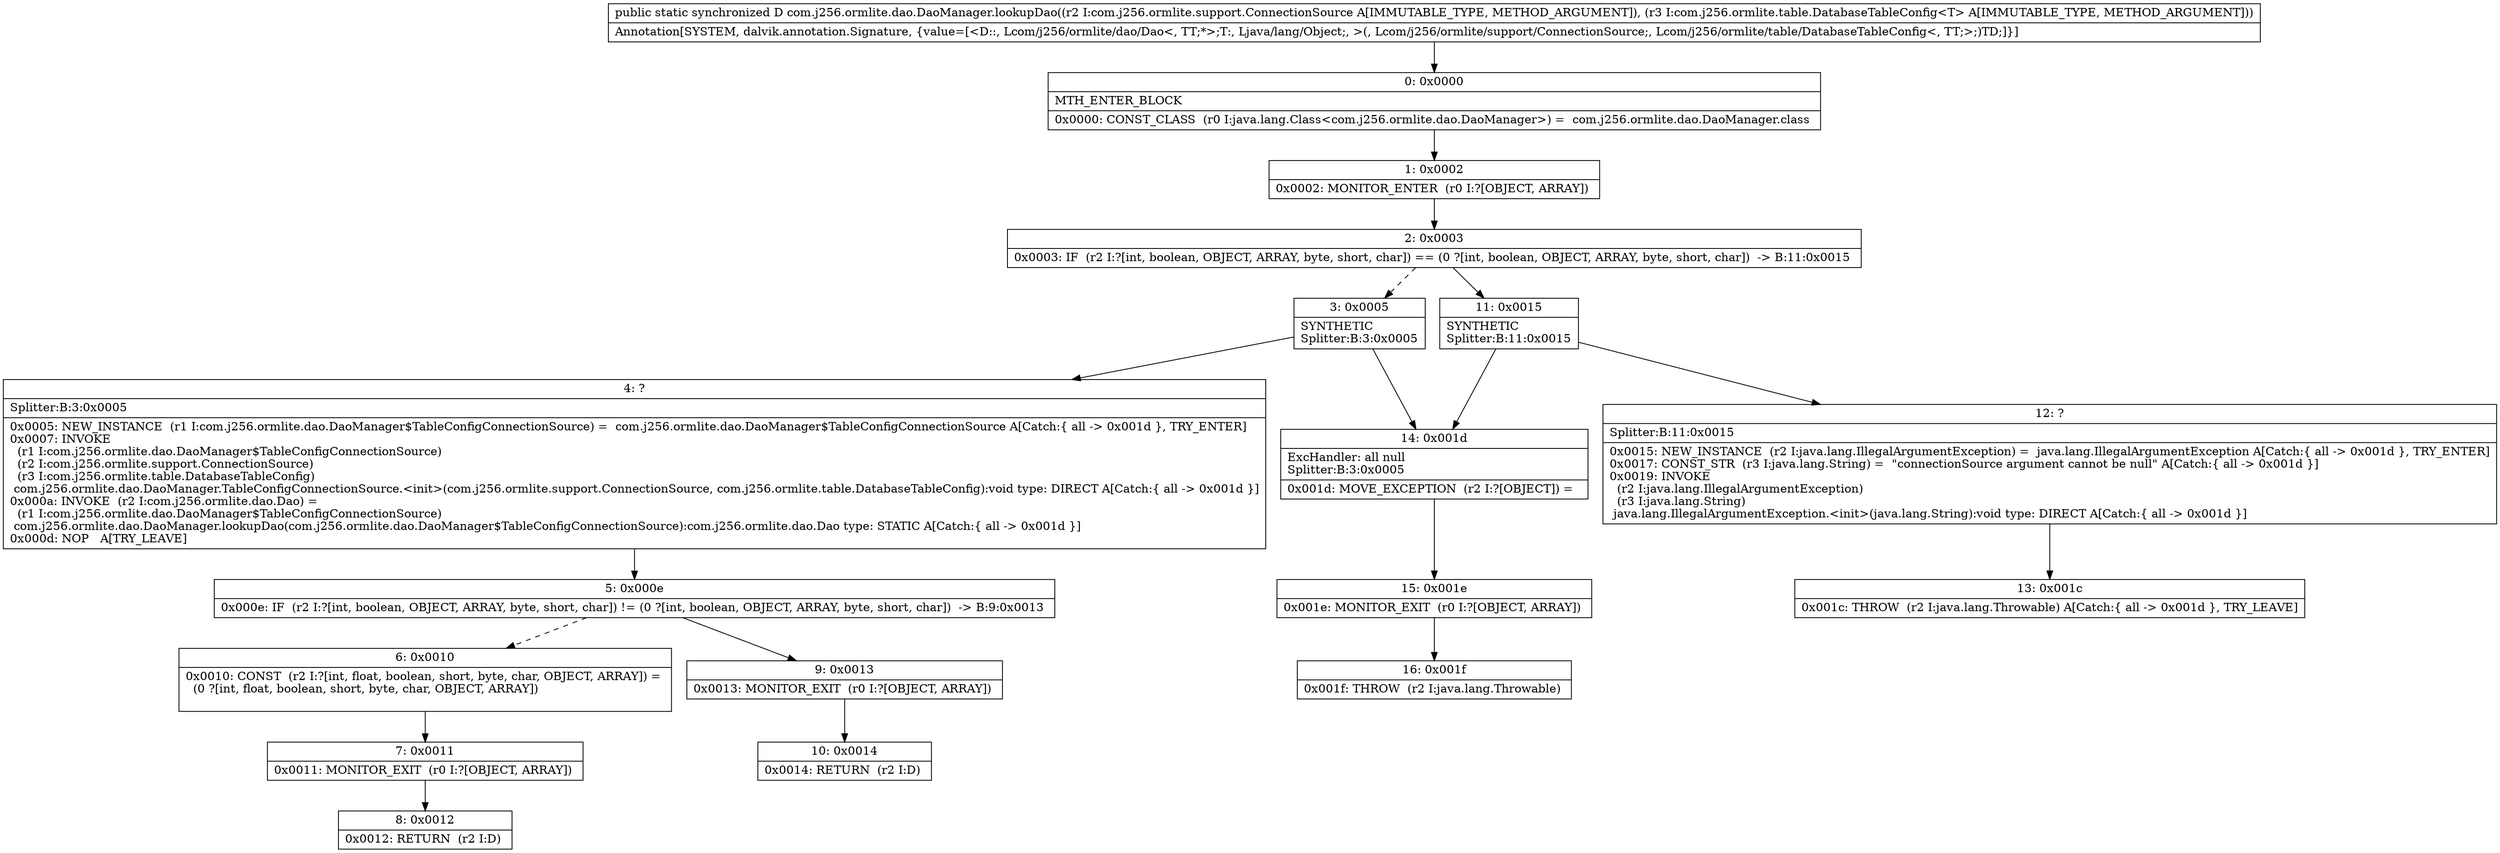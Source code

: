 digraph "CFG forcom.j256.ormlite.dao.DaoManager.lookupDao(Lcom\/j256\/ormlite\/support\/ConnectionSource;Lcom\/j256\/ormlite\/table\/DatabaseTableConfig;)Lcom\/j256\/ormlite\/dao\/Dao;" {
Node_0 [shape=record,label="{0\:\ 0x0000|MTH_ENTER_BLOCK\l|0x0000: CONST_CLASS  (r0 I:java.lang.Class\<com.j256.ormlite.dao.DaoManager\>) =  com.j256.ormlite.dao.DaoManager.class \l}"];
Node_1 [shape=record,label="{1\:\ 0x0002|0x0002: MONITOR_ENTER  (r0 I:?[OBJECT, ARRAY]) \l}"];
Node_2 [shape=record,label="{2\:\ 0x0003|0x0003: IF  (r2 I:?[int, boolean, OBJECT, ARRAY, byte, short, char]) == (0 ?[int, boolean, OBJECT, ARRAY, byte, short, char])  \-\> B:11:0x0015 \l}"];
Node_3 [shape=record,label="{3\:\ 0x0005|SYNTHETIC\lSplitter:B:3:0x0005\l}"];
Node_4 [shape=record,label="{4\:\ ?|Splitter:B:3:0x0005\l|0x0005: NEW_INSTANCE  (r1 I:com.j256.ormlite.dao.DaoManager$TableConfigConnectionSource) =  com.j256.ormlite.dao.DaoManager$TableConfigConnectionSource A[Catch:\{ all \-\> 0x001d \}, TRY_ENTER]\l0x0007: INVOKE  \l  (r1 I:com.j256.ormlite.dao.DaoManager$TableConfigConnectionSource)\l  (r2 I:com.j256.ormlite.support.ConnectionSource)\l  (r3 I:com.j256.ormlite.table.DatabaseTableConfig)\l com.j256.ormlite.dao.DaoManager.TableConfigConnectionSource.\<init\>(com.j256.ormlite.support.ConnectionSource, com.j256.ormlite.table.DatabaseTableConfig):void type: DIRECT A[Catch:\{ all \-\> 0x001d \}]\l0x000a: INVOKE  (r2 I:com.j256.ormlite.dao.Dao) = \l  (r1 I:com.j256.ormlite.dao.DaoManager$TableConfigConnectionSource)\l com.j256.ormlite.dao.DaoManager.lookupDao(com.j256.ormlite.dao.DaoManager$TableConfigConnectionSource):com.j256.ormlite.dao.Dao type: STATIC A[Catch:\{ all \-\> 0x001d \}]\l0x000d: NOP   A[TRY_LEAVE]\l}"];
Node_5 [shape=record,label="{5\:\ 0x000e|0x000e: IF  (r2 I:?[int, boolean, OBJECT, ARRAY, byte, short, char]) != (0 ?[int, boolean, OBJECT, ARRAY, byte, short, char])  \-\> B:9:0x0013 \l}"];
Node_6 [shape=record,label="{6\:\ 0x0010|0x0010: CONST  (r2 I:?[int, float, boolean, short, byte, char, OBJECT, ARRAY]) = \l  (0 ?[int, float, boolean, short, byte, char, OBJECT, ARRAY])\l \l}"];
Node_7 [shape=record,label="{7\:\ 0x0011|0x0011: MONITOR_EXIT  (r0 I:?[OBJECT, ARRAY]) \l}"];
Node_8 [shape=record,label="{8\:\ 0x0012|0x0012: RETURN  (r2 I:D) \l}"];
Node_9 [shape=record,label="{9\:\ 0x0013|0x0013: MONITOR_EXIT  (r0 I:?[OBJECT, ARRAY]) \l}"];
Node_10 [shape=record,label="{10\:\ 0x0014|0x0014: RETURN  (r2 I:D) \l}"];
Node_11 [shape=record,label="{11\:\ 0x0015|SYNTHETIC\lSplitter:B:11:0x0015\l}"];
Node_12 [shape=record,label="{12\:\ ?|Splitter:B:11:0x0015\l|0x0015: NEW_INSTANCE  (r2 I:java.lang.IllegalArgumentException) =  java.lang.IllegalArgumentException A[Catch:\{ all \-\> 0x001d \}, TRY_ENTER]\l0x0017: CONST_STR  (r3 I:java.lang.String) =  \"connectionSource argument cannot be null\" A[Catch:\{ all \-\> 0x001d \}]\l0x0019: INVOKE  \l  (r2 I:java.lang.IllegalArgumentException)\l  (r3 I:java.lang.String)\l java.lang.IllegalArgumentException.\<init\>(java.lang.String):void type: DIRECT A[Catch:\{ all \-\> 0x001d \}]\l}"];
Node_13 [shape=record,label="{13\:\ 0x001c|0x001c: THROW  (r2 I:java.lang.Throwable) A[Catch:\{ all \-\> 0x001d \}, TRY_LEAVE]\l}"];
Node_14 [shape=record,label="{14\:\ 0x001d|ExcHandler: all null\lSplitter:B:3:0x0005\l|0x001d: MOVE_EXCEPTION  (r2 I:?[OBJECT]) =  \l}"];
Node_15 [shape=record,label="{15\:\ 0x001e|0x001e: MONITOR_EXIT  (r0 I:?[OBJECT, ARRAY]) \l}"];
Node_16 [shape=record,label="{16\:\ 0x001f|0x001f: THROW  (r2 I:java.lang.Throwable) \l}"];
MethodNode[shape=record,label="{public static synchronized D com.j256.ormlite.dao.DaoManager.lookupDao((r2 I:com.j256.ormlite.support.ConnectionSource A[IMMUTABLE_TYPE, METHOD_ARGUMENT]), (r3 I:com.j256.ormlite.table.DatabaseTableConfig\<T\> A[IMMUTABLE_TYPE, METHOD_ARGUMENT]))  | Annotation[SYSTEM, dalvik.annotation.Signature, \{value=[\<D::, Lcom\/j256\/ormlite\/dao\/Dao\<, TT;*\>;T:, Ljava\/lang\/Object;, \>(, Lcom\/j256\/ormlite\/support\/ConnectionSource;, Lcom\/j256\/ormlite\/table\/DatabaseTableConfig\<, TT;\>;)TD;]\}]\l}"];
MethodNode -> Node_0;
Node_0 -> Node_1;
Node_1 -> Node_2;
Node_2 -> Node_3[style=dashed];
Node_2 -> Node_11;
Node_3 -> Node_4;
Node_3 -> Node_14;
Node_4 -> Node_5;
Node_5 -> Node_6[style=dashed];
Node_5 -> Node_9;
Node_6 -> Node_7;
Node_7 -> Node_8;
Node_9 -> Node_10;
Node_11 -> Node_12;
Node_11 -> Node_14;
Node_12 -> Node_13;
Node_14 -> Node_15;
Node_15 -> Node_16;
}

